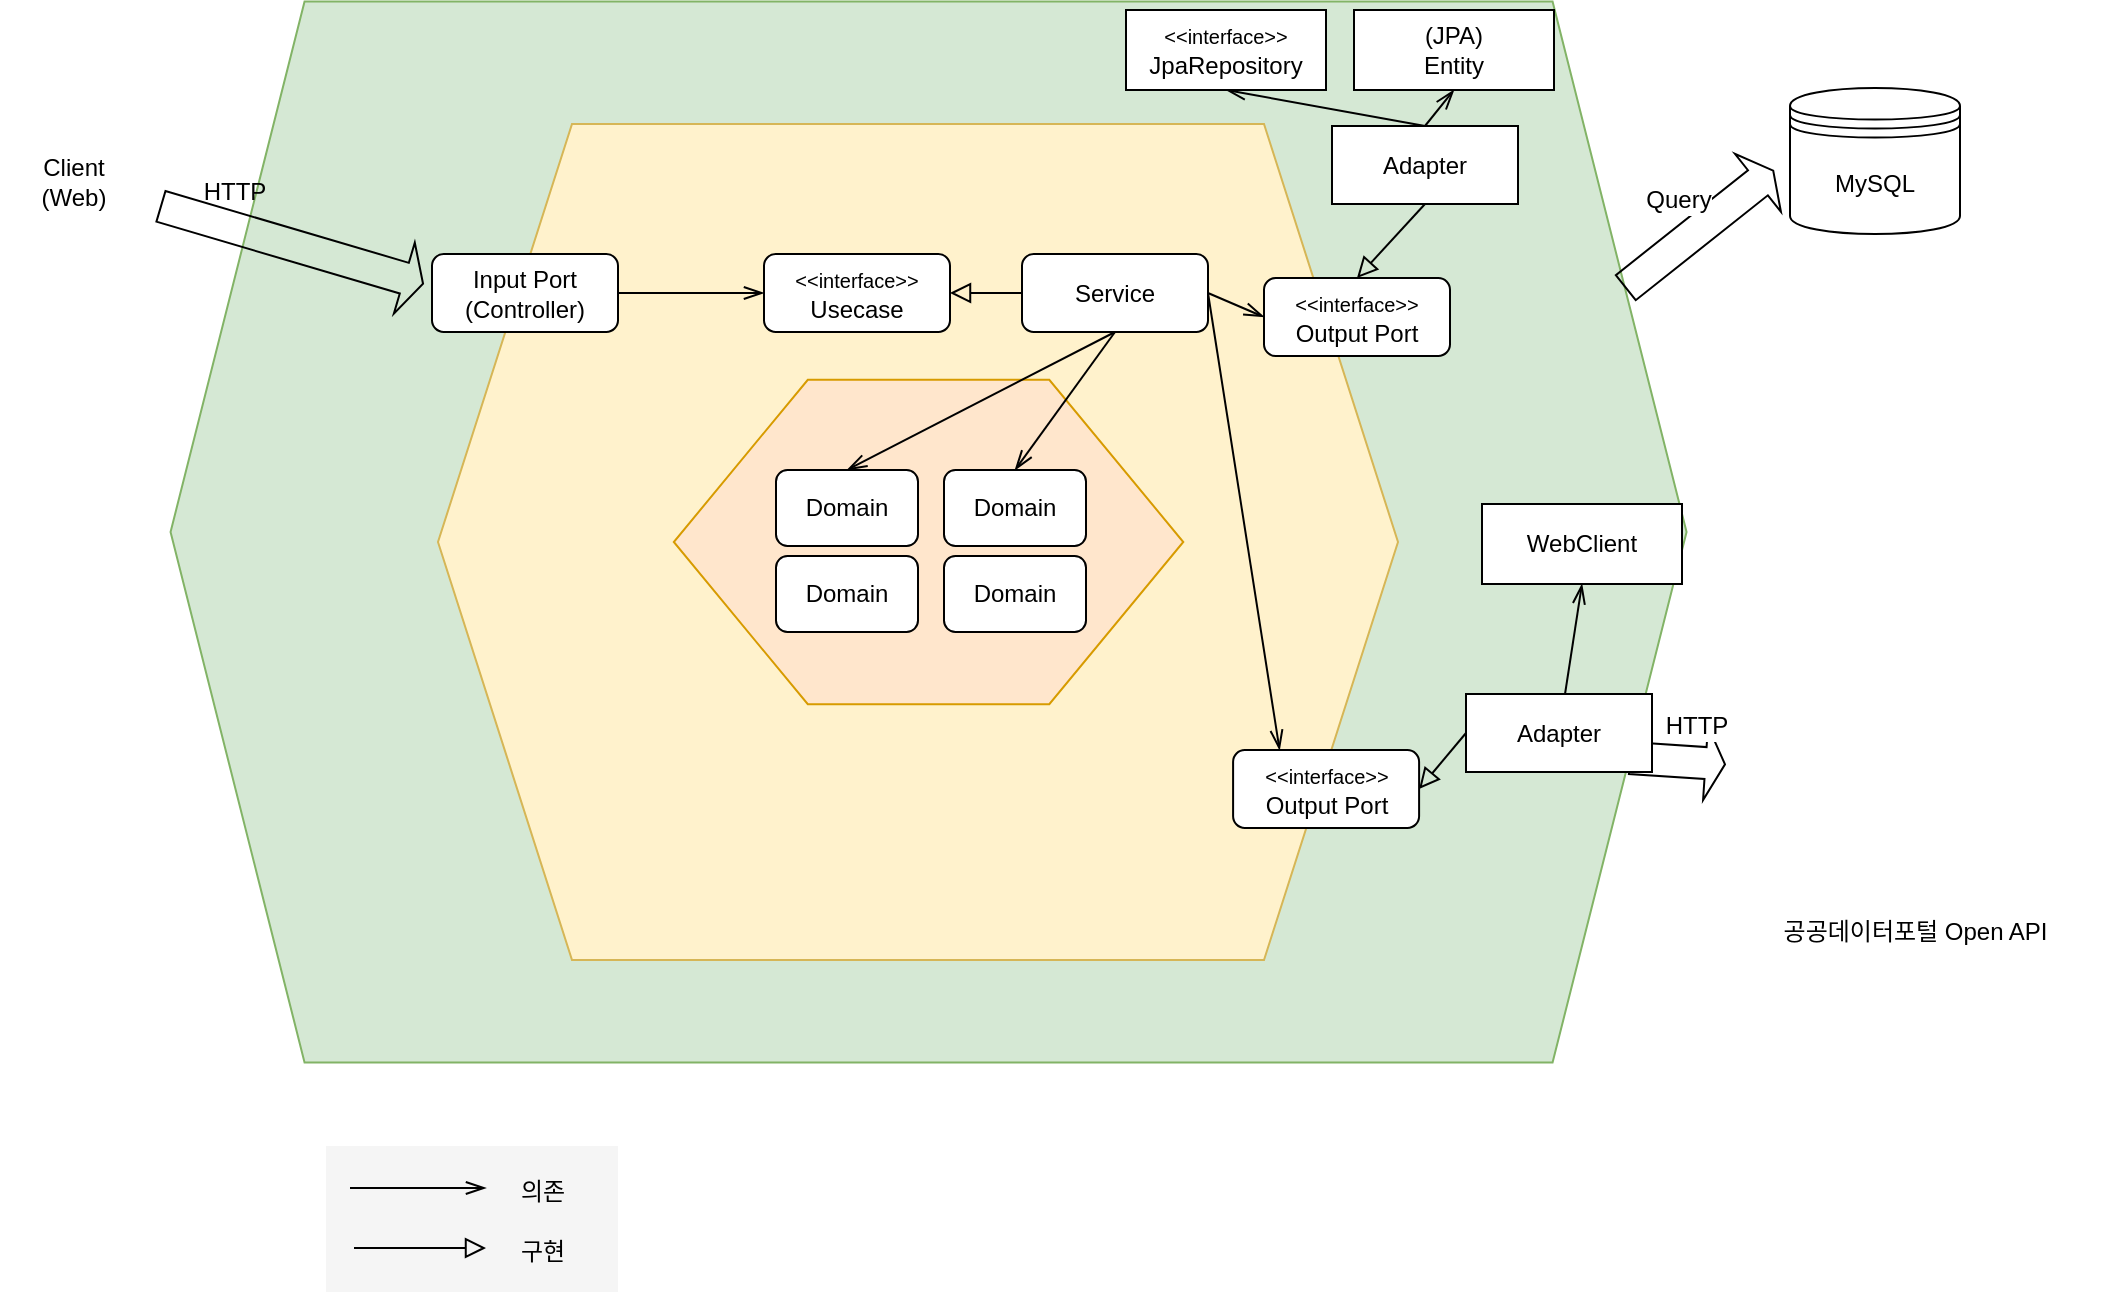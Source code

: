 <mxfile version="26.1.1">
  <diagram name="페이지-1" id="YMObyN4j7E0rBh5EAxIE">
    <mxGraphModel dx="1380" dy="1084" grid="0" gridSize="10" guides="1" tooltips="1" connect="1" arrows="1" fold="1" page="0" pageScale="1" pageWidth="827" pageHeight="1169" math="0" shadow="0">
      <root>
        <mxCell id="0" />
        <mxCell id="1" parent="0" />
        <mxCell id="FfjCo3caQySOGgSb6Kr1-23" value="" style="rounded=0;whiteSpace=wrap;html=1;fillColor=#f5f5f5;fontColor=#333333;strokeColor=none;" vertex="1" parent="1">
          <mxGeometry x="-33" y="487" width="146" height="73" as="geometry" />
        </mxCell>
        <mxCell id="a6FXS9pBdcAtF2i3Z6Sl-16" value="" style="shape=hexagon;perimeter=hexagonPerimeter2;whiteSpace=wrap;html=1;fixedSize=1;size=67;strokeColor=#82b366;fillColor=#d5e8d4;" parent="1" vertex="1">
          <mxGeometry x="-110.72" y="-85.25" width="758" height="530.5" as="geometry" />
        </mxCell>
        <mxCell id="a6FXS9pBdcAtF2i3Z6Sl-3" value="" style="shape=hexagon;perimeter=hexagonPerimeter2;whiteSpace=wrap;html=1;fixedSize=1;size=67;fillColor=#fff2cc;strokeColor=#d6b656;" parent="1" vertex="1">
          <mxGeometry x="23" y="-24" width="480" height="418" as="geometry" />
        </mxCell>
        <mxCell id="a6FXS9pBdcAtF2i3Z6Sl-6" value="" style="shape=flexArrow;endArrow=classic;html=1;rounded=0;fontSize=12;startSize=8;endSize=2.92;curved=1;width=16;" parent="1" edge="1">
          <mxGeometry width="50" height="50" relative="1" as="geometry">
            <mxPoint x="-116" y="17" as="sourcePoint" />
            <mxPoint x="16" y="56" as="targetPoint" />
          </mxGeometry>
        </mxCell>
        <mxCell id="a6FXS9pBdcAtF2i3Z6Sl-7" value="HTTP" style="text;html=1;align=center;verticalAlign=middle;whiteSpace=wrap;rounded=0;rotation=0;" parent="1" vertex="1">
          <mxGeometry x="-111" y="-7" width="65" height="34" as="geometry" />
        </mxCell>
        <mxCell id="a6FXS9pBdcAtF2i3Z6Sl-10" value="Client&lt;div&gt;(Web)&lt;/div&gt;" style="text;html=1;align=center;verticalAlign=middle;whiteSpace=wrap;rounded=0;" parent="1" vertex="1">
          <mxGeometry x="-196" y="-18" width="74" height="45" as="geometry" />
        </mxCell>
        <mxCell id="a6FXS9pBdcAtF2i3Z6Sl-39" value="" style="shape=flexArrow;endArrow=classic;html=1;rounded=0;fontSize=12;startSize=8;endSize=2.92;curved=1;width=16;exitX=1;exitY=0.25;exitDx=0;exitDy=0;" parent="1" source="a6FXS9pBdcAtF2i3Z6Sl-16" edge="1">
          <mxGeometry width="50" height="50" relative="1" as="geometry">
            <mxPoint x="559" y="23" as="sourcePoint" />
            <mxPoint x="691" y="-1" as="targetPoint" />
          </mxGeometry>
        </mxCell>
        <mxCell id="a6FXS9pBdcAtF2i3Z6Sl-43" value="Query" style="edgeLabel;html=1;align=center;verticalAlign=middle;resizable=0;points=[];fontSize=12;" parent="a6FXS9pBdcAtF2i3Z6Sl-39" vertex="1" connectable="0">
          <mxGeometry x="-0.291" y="5" relative="1" as="geometry">
            <mxPoint x="3" y="-20" as="offset" />
          </mxGeometry>
        </mxCell>
        <mxCell id="a6FXS9pBdcAtF2i3Z6Sl-40" value="MySQL" style="shape=datastore;whiteSpace=wrap;html=1;" parent="1" vertex="1">
          <mxGeometry x="699" y="-42" width="85" height="73" as="geometry" />
        </mxCell>
        <mxCell id="a6FXS9pBdcAtF2i3Z6Sl-42" value="공공데이터포털 Open API" style="shape=image;verticalLabelPosition=bottom;labelBackgroundColor=default;verticalAlign=top;aspect=fixed;imageAspect=0;image=https://velog.velcdn.com/images/hee_jun/post/180f6e3a-8034-47c1-bcf9-e1e6b0c30aad/image.jpg;" parent="1" vertex="1">
          <mxGeometry x="667" y="239" width="189.55" height="127" as="geometry" />
        </mxCell>
        <mxCell id="a6FXS9pBdcAtF2i3Z6Sl-44" value="" style="shape=flexArrow;endArrow=classic;html=1;rounded=0;fontSize=12;startSize=8;endSize=2.92;curved=1;width=16;exitX=0.962;exitY=0.713;exitDx=0;exitDy=0;exitPerimeter=0;" parent="1" source="a6FXS9pBdcAtF2i3Z6Sl-16" target="a6FXS9pBdcAtF2i3Z6Sl-42" edge="1">
          <mxGeometry width="50" height="50" relative="1" as="geometry">
            <mxPoint x="568" y="238" as="sourcePoint" />
            <mxPoint x="706" y="184" as="targetPoint" />
          </mxGeometry>
        </mxCell>
        <mxCell id="a6FXS9pBdcAtF2i3Z6Sl-45" value="HTTP" style="edgeLabel;html=1;align=center;verticalAlign=middle;resizable=0;points=[];fontSize=12;" parent="a6FXS9pBdcAtF2i3Z6Sl-44" vertex="1" connectable="0">
          <mxGeometry x="-0.291" y="5" relative="1" as="geometry">
            <mxPoint x="16" y="-12" as="offset" />
          </mxGeometry>
        </mxCell>
        <mxCell id="FfjCo3caQySOGgSb6Kr1-6" value="" style="shape=hexagon;perimeter=hexagonPerimeter2;whiteSpace=wrap;html=1;fixedSize=1;size=67;strokeColor=#d79b00;fillColor=#ffe6cc;" vertex="1" parent="1">
          <mxGeometry x="140.9" y="103.88" width="254.75" height="162.25" as="geometry" />
        </mxCell>
        <mxCell id="a6FXS9pBdcAtF2i3Z6Sl-55" style="edgeStyle=none;curved=1;rounded=0;orthogonalLoop=1;jettySize=auto;html=1;entryX=0.5;entryY=1;entryDx=0;entryDy=0;fontSize=12;startSize=8;endSize=8;" parent="1" source="a6FXS9pBdcAtF2i3Z6Sl-48" target="a6FXS9pBdcAtF2i3Z6Sl-48" edge="1">
          <mxGeometry relative="1" as="geometry" />
        </mxCell>
        <mxCell id="a6FXS9pBdcAtF2i3Z6Sl-18" value="Adapter" style="rounded=1;whiteSpace=wrap;html=1;rotation=0;arcSize=0;" parent="1" vertex="1">
          <mxGeometry x="470" y="-23" width="93" height="39" as="geometry" />
        </mxCell>
        <mxCell id="a6FXS9pBdcAtF2i3Z6Sl-50" value="&lt;div&gt;&lt;span style=&quot;background-color: transparent; color: light-dark(rgb(0, 0, 0), rgb(255, 255, 255));&quot;&gt;Domain&lt;/span&gt;&lt;/div&gt;" style="rounded=1;whiteSpace=wrap;html=1;rotation=0;" parent="1" vertex="1">
          <mxGeometry x="192" y="149" width="71" height="38" as="geometry" />
        </mxCell>
        <mxCell id="a6FXS9pBdcAtF2i3Z6Sl-22" style="edgeStyle=none;curved=1;rounded=0;orthogonalLoop=1;jettySize=auto;html=1;fontSize=12;startSize=8;endSize=8;endArrow=openThin;endFill=0;exitX=0.5;exitY=0;exitDx=0;exitDy=0;entryX=0.5;entryY=1;entryDx=0;entryDy=0;" parent="1" source="a6FXS9pBdcAtF2i3Z6Sl-18" target="a6FXS9pBdcAtF2i3Z6Sl-20" edge="1">
          <mxGeometry relative="1" as="geometry" />
        </mxCell>
        <mxCell id="a6FXS9pBdcAtF2i3Z6Sl-24" style="edgeStyle=none;curved=1;rounded=0;orthogonalLoop=1;jettySize=auto;html=1;entryX=0.5;entryY=0;entryDx=0;entryDy=0;fontSize=12;startSize=8;endSize=8;endArrow=block;endFill=0;exitX=0.5;exitY=1;exitDx=0;exitDy=0;" parent="1" source="a6FXS9pBdcAtF2i3Z6Sl-18" target="a6FXS9pBdcAtF2i3Z6Sl-12" edge="1">
          <mxGeometry relative="1" as="geometry">
            <mxPoint x="530" y="33" as="sourcePoint" />
            <mxPoint x="497" y="43" as="targetPoint" />
          </mxGeometry>
        </mxCell>
        <mxCell id="a6FXS9pBdcAtF2i3Z6Sl-30" style="edgeStyle=none;curved=1;rounded=0;orthogonalLoop=1;jettySize=auto;html=1;entryX=1;entryY=0.5;entryDx=0;entryDy=0;fontSize=12;startSize=8;endSize=8;endArrow=block;endFill=0;exitX=0;exitY=0.5;exitDx=0;exitDy=0;" parent="1" source="a6FXS9pBdcAtF2i3Z6Sl-29" target="a6FXS9pBdcAtF2i3Z6Sl-13" edge="1">
          <mxGeometry relative="1" as="geometry">
            <mxPoint x="463" y="54" as="sourcePoint" />
            <mxPoint x="421" y="101" as="targetPoint" />
          </mxGeometry>
        </mxCell>
        <mxCell id="a6FXS9pBdcAtF2i3Z6Sl-37" style="edgeStyle=none;curved=1;rounded=0;orthogonalLoop=1;jettySize=auto;html=1;entryX=0.5;entryY=1;entryDx=0;entryDy=0;fontSize=12;startSize=8;endSize=8;endArrow=openThin;endFill=0;exitX=0.5;exitY=0;exitDx=0;exitDy=0;" parent="1" source="a6FXS9pBdcAtF2i3Z6Sl-18" target="a6FXS9pBdcAtF2i3Z6Sl-26" edge="1">
          <mxGeometry relative="1" as="geometry">
            <mxPoint x="366" y="-5" as="sourcePoint" />
            <mxPoint x="463" y="15" as="targetPoint" />
          </mxGeometry>
        </mxCell>
        <mxCell id="a6FXS9pBdcAtF2i3Z6Sl-38" style="edgeStyle=none;curved=1;rounded=0;orthogonalLoop=1;jettySize=auto;html=1;fontSize=12;startSize=8;endSize=8;endArrow=openThin;endFill=0;entryX=0.5;entryY=1;entryDx=0;entryDy=0;" parent="1" source="a6FXS9pBdcAtF2i3Z6Sl-29" target="a6FXS9pBdcAtF2i3Z6Sl-35" edge="1">
          <mxGeometry relative="1" as="geometry">
            <mxPoint x="493" y="151" as="sourcePoint" />
            <mxPoint x="590" y="171" as="targetPoint" />
          </mxGeometry>
        </mxCell>
        <mxCell id="a6FXS9pBdcAtF2i3Z6Sl-49" style="edgeStyle=none;curved=1;rounded=0;orthogonalLoop=1;jettySize=auto;html=1;entryX=1;entryY=0.5;entryDx=0;entryDy=0;fontSize=12;startSize=8;endSize=8;endArrow=block;endFill=0;exitX=0;exitY=0.5;exitDx=0;exitDy=0;" parent="1" source="a6FXS9pBdcAtF2i3Z6Sl-48" target="a6FXS9pBdcAtF2i3Z6Sl-46" edge="1">
          <mxGeometry relative="1" as="geometry">
            <mxPoint x="459" y="269" as="sourcePoint" />
            <mxPoint x="418" y="234" as="targetPoint" />
          </mxGeometry>
        </mxCell>
        <mxCell id="a6FXS9pBdcAtF2i3Z6Sl-52" style="edgeStyle=none;curved=1;rounded=0;orthogonalLoop=1;jettySize=auto;html=1;fontSize=12;startSize=8;endSize=8;endArrow=openThin;endFill=0;exitX=1;exitY=0.5;exitDx=0;exitDy=0;entryX=0;entryY=0.5;entryDx=0;entryDy=0;" parent="1" source="a6FXS9pBdcAtF2i3Z6Sl-48" target="a6FXS9pBdcAtF2i3Z6Sl-12" edge="1">
          <mxGeometry relative="1" as="geometry">
            <mxPoint x="166" y="114" as="sourcePoint" />
            <mxPoint x="202" y="131" as="targetPoint" />
          </mxGeometry>
        </mxCell>
        <mxCell id="a6FXS9pBdcAtF2i3Z6Sl-54" style="edgeStyle=none;curved=1;rounded=0;orthogonalLoop=1;jettySize=auto;html=1;fontSize=12;startSize=8;endSize=8;endArrow=openThin;endFill=0;exitX=0.5;exitY=1;exitDx=0;exitDy=0;entryX=0.5;entryY=0;entryDx=0;entryDy=0;" parent="1" source="a6FXS9pBdcAtF2i3Z6Sl-48" target="a6FXS9pBdcAtF2i3Z6Sl-50" edge="1">
          <mxGeometry relative="1" as="geometry">
            <mxPoint x="303" y="190" as="sourcePoint" />
            <mxPoint x="325" y="234" as="targetPoint" />
          </mxGeometry>
        </mxCell>
        <mxCell id="FfjCo3caQySOGgSb6Kr1-5" style="edgeStyle=none;curved=1;rounded=0;orthogonalLoop=1;jettySize=auto;html=1;fontSize=12;startSize=8;endSize=8;endArrow=openThin;endFill=0;exitX=1;exitY=0.5;exitDx=0;exitDy=0;entryX=0;entryY=0.5;entryDx=0;entryDy=0;" edge="1" parent="1" source="a6FXS9pBdcAtF2i3Z6Sl-5" target="a6FXS9pBdcAtF2i3Z6Sl-46">
          <mxGeometry relative="1" as="geometry">
            <mxPoint x="300" y="161" as="sourcePoint" />
            <mxPoint x="328" y="114" as="targetPoint" />
          </mxGeometry>
        </mxCell>
        <mxCell id="a6FXS9pBdcAtF2i3Z6Sl-5" value="Input Port&lt;div&gt;(Controller)&lt;/div&gt;" style="rounded=1;whiteSpace=wrap;html=1;rotation=0;" parent="1" vertex="1">
          <mxGeometry x="20" y="41" width="93" height="39" as="geometry" />
        </mxCell>
        <mxCell id="a6FXS9pBdcAtF2i3Z6Sl-12" value="&lt;div&gt;&lt;span style=&quot;font-size: 10px;&quot;&gt;&amp;lt;&amp;lt;interface&amp;gt;&amp;gt;&lt;/span&gt;&lt;/div&gt;Output Port" style="rounded=1;whiteSpace=wrap;html=1;rotation=0;" parent="1" vertex="1">
          <mxGeometry x="436" y="53" width="93" height="39" as="geometry" />
        </mxCell>
        <mxCell id="a6FXS9pBdcAtF2i3Z6Sl-13" value="&lt;div&gt;&lt;span style=&quot;font-size: 10px;&quot;&gt;&amp;lt;&amp;lt;interface&amp;gt;&amp;gt;&lt;/span&gt;&lt;/div&gt;Output Port" style="rounded=1;whiteSpace=wrap;html=1;rotation=0;" parent="1" vertex="1">
          <mxGeometry x="420.55" y="289" width="93" height="39" as="geometry" />
        </mxCell>
        <mxCell id="a6FXS9pBdcAtF2i3Z6Sl-20" value="&lt;div&gt;&lt;font style=&quot;font-size: 10px;&quot;&gt;&amp;lt;&amp;lt;interface&amp;gt;&amp;gt;&lt;/font&gt;&lt;/div&gt;&lt;div&gt;JpaRepository&lt;/div&gt;" style="whiteSpace=wrap;html=1;rotation=0;" parent="1" vertex="1">
          <mxGeometry x="367" y="-81" width="100" height="40" as="geometry" />
        </mxCell>
        <mxCell id="a6FXS9pBdcAtF2i3Z6Sl-26" value="(JPA)&lt;br&gt;Entity" style="whiteSpace=wrap;html=1;rotation=0;" parent="1" vertex="1">
          <mxGeometry x="481" y="-81" width="100" height="40" as="geometry" />
        </mxCell>
        <mxCell id="a6FXS9pBdcAtF2i3Z6Sl-29" value="Adapter" style="rounded=1;whiteSpace=wrap;html=1;rotation=0;arcSize=0;" parent="1" vertex="1">
          <mxGeometry x="537" y="261" width="93" height="39" as="geometry" />
        </mxCell>
        <mxCell id="a6FXS9pBdcAtF2i3Z6Sl-35" value="WebClient" style="whiteSpace=wrap;html=1;rotation=0;" parent="1" vertex="1">
          <mxGeometry x="545" y="166" width="100" height="40" as="geometry" />
        </mxCell>
        <mxCell id="a6FXS9pBdcAtF2i3Z6Sl-46" value="&lt;div&gt;&lt;span style=&quot;font-size: 10px;&quot;&gt;&amp;lt;&amp;lt;interface&amp;gt;&amp;gt;&lt;/span&gt;&lt;/div&gt;Usecase" style="rounded=1;whiteSpace=wrap;html=1;rotation=0;" parent="1" vertex="1">
          <mxGeometry x="186" y="41" width="93" height="39" as="geometry" />
        </mxCell>
        <mxCell id="a6FXS9pBdcAtF2i3Z6Sl-48" value="&lt;div&gt;&lt;span style=&quot;background-color: transparent; color: light-dark(rgb(0, 0, 0), rgb(255, 255, 255));&quot;&gt;Service&lt;/span&gt;&lt;/div&gt;" style="rounded=1;whiteSpace=wrap;html=1;rotation=0;" parent="1" vertex="1">
          <mxGeometry x="315" y="41" width="93" height="39" as="geometry" />
        </mxCell>
        <mxCell id="FfjCo3caQySOGgSb6Kr1-11" style="edgeStyle=none;curved=1;rounded=0;orthogonalLoop=1;jettySize=auto;html=1;fontSize=12;startSize=8;endSize=8;endArrow=openThin;endFill=0;exitX=0.5;exitY=1;exitDx=0;exitDy=0;entryX=0.5;entryY=0;entryDx=0;entryDy=0;" edge="1" parent="1" source="a6FXS9pBdcAtF2i3Z6Sl-48" target="FfjCo3caQySOGgSb6Kr1-14">
          <mxGeometry relative="1" as="geometry">
            <mxPoint x="331" y="105" as="sourcePoint" />
            <mxPoint x="318.963" y="158.992" as="targetPoint" />
          </mxGeometry>
        </mxCell>
        <mxCell id="FfjCo3caQySOGgSb6Kr1-12" value="&lt;div&gt;&lt;span style=&quot;background-color: transparent; color: light-dark(rgb(0, 0, 0), rgb(255, 255, 255));&quot;&gt;Domain&lt;/span&gt;&lt;/div&gt;" style="rounded=1;whiteSpace=wrap;html=1;rotation=0;" vertex="1" parent="1">
          <mxGeometry x="276" y="192" width="71" height="38" as="geometry" />
        </mxCell>
        <mxCell id="FfjCo3caQySOGgSb6Kr1-13" value="&lt;div&gt;&lt;span style=&quot;background-color: transparent; color: light-dark(rgb(0, 0, 0), rgb(255, 255, 255));&quot;&gt;Domain&lt;/span&gt;&lt;/div&gt;" style="rounded=1;whiteSpace=wrap;html=1;rotation=0;" vertex="1" parent="1">
          <mxGeometry x="192" y="192" width="71" height="38" as="geometry" />
        </mxCell>
        <mxCell id="FfjCo3caQySOGgSb6Kr1-14" value="&lt;div&gt;&lt;span style=&quot;background-color: transparent; color: light-dark(rgb(0, 0, 0), rgb(255, 255, 255));&quot;&gt;Domain&lt;/span&gt;&lt;/div&gt;" style="rounded=1;whiteSpace=wrap;html=1;rotation=0;" vertex="1" parent="1">
          <mxGeometry x="276" y="149" width="71" height="38" as="geometry" />
        </mxCell>
        <mxCell id="FfjCo3caQySOGgSb6Kr1-16" style="edgeStyle=none;curved=1;rounded=0;orthogonalLoop=1;jettySize=auto;html=1;fontSize=12;startSize=8;endSize=8;endArrow=openThin;endFill=0;exitX=1;exitY=0.5;exitDx=0;exitDy=0;entryX=0.25;entryY=0;entryDx=0;entryDy=0;" edge="1" parent="1" source="a6FXS9pBdcAtF2i3Z6Sl-48" target="a6FXS9pBdcAtF2i3Z6Sl-13">
          <mxGeometry relative="1" as="geometry">
            <mxPoint x="377" y="86" as="sourcePoint" />
            <mxPoint x="446" y="83" as="targetPoint" />
          </mxGeometry>
        </mxCell>
        <mxCell id="FfjCo3caQySOGgSb6Kr1-17" style="edgeStyle=none;curved=1;rounded=0;orthogonalLoop=1;jettySize=auto;html=1;fontSize=12;startSize=8;endSize=8;endArrow=openThin;endFill=0;exitX=1;exitY=0.5;exitDx=0;exitDy=0;" edge="1" parent="1">
          <mxGeometry relative="1" as="geometry">
            <mxPoint x="-21" y="508" as="sourcePoint" />
            <mxPoint x="47" y="508" as="targetPoint" />
          </mxGeometry>
        </mxCell>
        <mxCell id="FfjCo3caQySOGgSb6Kr1-19" value="의존" style="text;html=1;align=center;verticalAlign=middle;resizable=0;points=[];autosize=1;strokeColor=none;fillColor=none;" vertex="1" parent="1">
          <mxGeometry x="55" y="497" width="39" height="26" as="geometry" />
        </mxCell>
        <mxCell id="FfjCo3caQySOGgSb6Kr1-21" style="edgeStyle=none;curved=1;rounded=0;orthogonalLoop=1;jettySize=auto;html=1;fontSize=12;startSize=8;endSize=8;endArrow=block;endFill=0;" edge="1" parent="1">
          <mxGeometry relative="1" as="geometry">
            <mxPoint x="-19" y="538" as="sourcePoint" />
            <mxPoint x="47" y="538" as="targetPoint" />
          </mxGeometry>
        </mxCell>
        <mxCell id="FfjCo3caQySOGgSb6Kr1-22" value="구현" style="text;html=1;align=center;verticalAlign=middle;resizable=0;points=[];autosize=1;strokeColor=none;fillColor=none;" vertex="1" parent="1">
          <mxGeometry x="55" y="527" width="39" height="26" as="geometry" />
        </mxCell>
      </root>
    </mxGraphModel>
  </diagram>
</mxfile>

